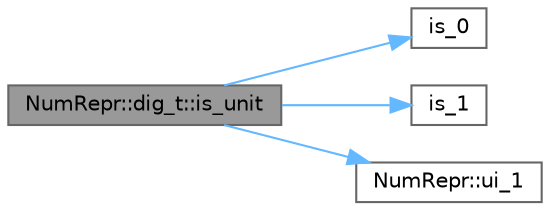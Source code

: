 digraph "NumRepr::dig_t::is_unit"
{
 // INTERACTIVE_SVG=YES
 // LATEX_PDF_SIZE
  bgcolor="transparent";
  edge [fontname=Helvetica,fontsize=10,labelfontname=Helvetica,labelfontsize=10];
  node [fontname=Helvetica,fontsize=10,shape=box,height=0.2,width=0.4];
  rankdir="LR";
  Node1 [label="NumRepr::dig_t::is_unit",height=0.2,width=0.4,color="gray40", fillcolor="grey60", style="filled", fontcolor="black",tooltip=" "];
  Node1 -> Node2 [color="steelblue1",style="solid"];
  Node2 [label="is_0",height=0.2,width=0.4,color="grey40", fillcolor="white", style="filled",URL="$nat__reg__digs__t_01_07_copia_01en_01conflicto_01de_01_m_s_i_012022-11-24_08_8hpp.html#a540a0e700a266a624a295898de9ff8fc",tooltip=" "];
  Node1 -> Node3 [color="steelblue1",style="solid"];
  Node3 [label="is_1",height=0.2,width=0.4,color="grey40", fillcolor="white", style="filled",URL="$nat__reg__digs__t_01_07_copia_01en_01conflicto_01de_01_m_s_i_012022-11-24_08_8hpp.html#a3fdf457344d84bef1762417b5f5228d2",tooltip=" "];
  Node1 -> Node4 [color="steelblue1",style="solid"];
  Node4 [label="NumRepr::ui_1",height=0.2,width=0.4,color="grey40", fillcolor="white", style="filled",URL="$namespace_num_repr.html#a2546ea7fb1f063e87dbb450cfe5e3623",tooltip=" "];
}
